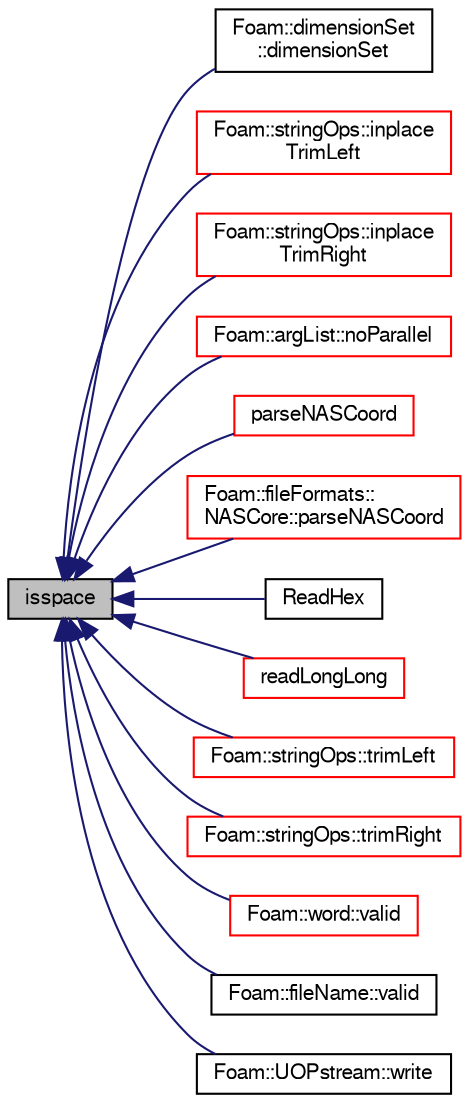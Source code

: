 digraph "isspace"
{
  bgcolor="transparent";
  edge [fontname="FreeSans",fontsize="10",labelfontname="FreeSans",labelfontsize="10"];
  node [fontname="FreeSans",fontsize="10",shape=record];
  rankdir="LR";
  Node113274 [label="isspace",height=0.2,width=0.4,color="black", fillcolor="grey75", style="filled", fontcolor="black"];
  Node113274 -> Node113275 [dir="back",color="midnightblue",fontsize="10",style="solid",fontname="FreeSans"];
  Node113275 [label="Foam::dimensionSet\l::dimensionSet",height=0.2,width=0.4,color="black",URL="$a26370.html#abd672e6f6f2ddf374d3954f2c2dd2a1f",tooltip="Construct from Istream. "];
  Node113274 -> Node113276 [dir="back",color="midnightblue",fontsize="10",style="solid",fontname="FreeSans"];
  Node113276 [label="Foam::stringOps::inplace\lTrimLeft",height=0.2,width=0.4,color="red",URL="$a21166.html#afa4a449abe8c1e46b109802919d0f1c5",tooltip="Trim leading whitespace inplace. "];
  Node113274 -> Node113278 [dir="back",color="midnightblue",fontsize="10",style="solid",fontname="FreeSans"];
  Node113278 [label="Foam::stringOps::inplace\lTrimRight",height=0.2,width=0.4,color="red",URL="$a21166.html#a234819fd3bc3b043a6647175bf52e712",tooltip="Trim trailing whitespace inplace. "];
  Node113274 -> Node113279 [dir="back",color="midnightblue",fontsize="10",style="solid",fontname="FreeSans"];
  Node113279 [label="Foam::argList::noParallel",height=0.2,width=0.4,color="red",URL="$a26662.html#aa98a19a77af57e5cf159bdfdf6573fb6",tooltip="Remove the parallel options. "];
  Node113274 -> Node113281 [dir="back",color="midnightblue",fontsize="10",style="solid",fontname="FreeSans"];
  Node113281 [label="parseNASCoord",height=0.2,width=0.4,color="red",URL="$a21124.html#a663c47a91dbc4b5b9064c385189002be"];
  Node113274 -> Node113288 [dir="back",color="midnightblue",fontsize="10",style="solid",fontname="FreeSans"];
  Node113288 [label="Foam::fileFormats::\lNASCore::parseNASCoord",height=0.2,width=0.4,color="red",URL="$a21850.html#afe228e66f85cd3e6475ddce582188a94",tooltip="Do weird things to extract number. "];
  Node113274 -> Node113290 [dir="back",color="midnightblue",fontsize="10",style="solid",fontname="FreeSans"];
  Node113290 [label="ReadHex",height=0.2,width=0.4,color="black",URL="$a21124.html#a85ba449e29559647c3b485a598d739f5",tooltip="Read a hex label from an input stream. "];
  Node113274 -> Node113291 [dir="back",color="midnightblue",fontsize="10",style="solid",fontname="FreeSans"];
  Node113291 [label="readLongLong",height=0.2,width=0.4,color="red",URL="$a21124.html#a4c09b24f65dde934a133b66c56970888"];
  Node113274 -> Node113293 [dir="back",color="midnightblue",fontsize="10",style="solid",fontname="FreeSans"];
  Node113293 [label="Foam::stringOps::trimLeft",height=0.2,width=0.4,color="red",URL="$a21166.html#ab7e5fb91bd2b1e0276dc18b23eee259d",tooltip="Return string trimmed of leading whitespace. "];
  Node113274 -> Node113298 [dir="back",color="midnightblue",fontsize="10",style="solid",fontname="FreeSans"];
  Node113298 [label="Foam::stringOps::trimRight",height=0.2,width=0.4,color="red",URL="$a21166.html#aa1ae9f60058a233895b56c782199a396",tooltip="Return string trimmed of trailing whitespace. "];
  Node113274 -> Node113299 [dir="back",color="midnightblue",fontsize="10",style="solid",fontname="FreeSans"];
  Node113299 [label="Foam::word::valid",height=0.2,width=0.4,color="red",URL="$a28258.html#a02301e1d2e6a0a6d1ebb1ecd038872e3",tooltip="Is this character valid for a word. "];
  Node113274 -> Node113303 [dir="back",color="midnightblue",fontsize="10",style="solid",fontname="FreeSans"];
  Node113303 [label="Foam::fileName::valid",height=0.2,width=0.4,color="black",URL="$a28234.html#a02301e1d2e6a0a6d1ebb1ecd038872e3",tooltip="Is this character valid for a fileName? "];
  Node113274 -> Node113304 [dir="back",color="midnightblue",fontsize="10",style="solid",fontname="FreeSans"];
  Node113304 [label="Foam::UOPstream::write",height=0.2,width=0.4,color="black",URL="$a26262.html#ab2f5598b4b95c3e980071b92457e8d90",tooltip="Write character. "];
}
